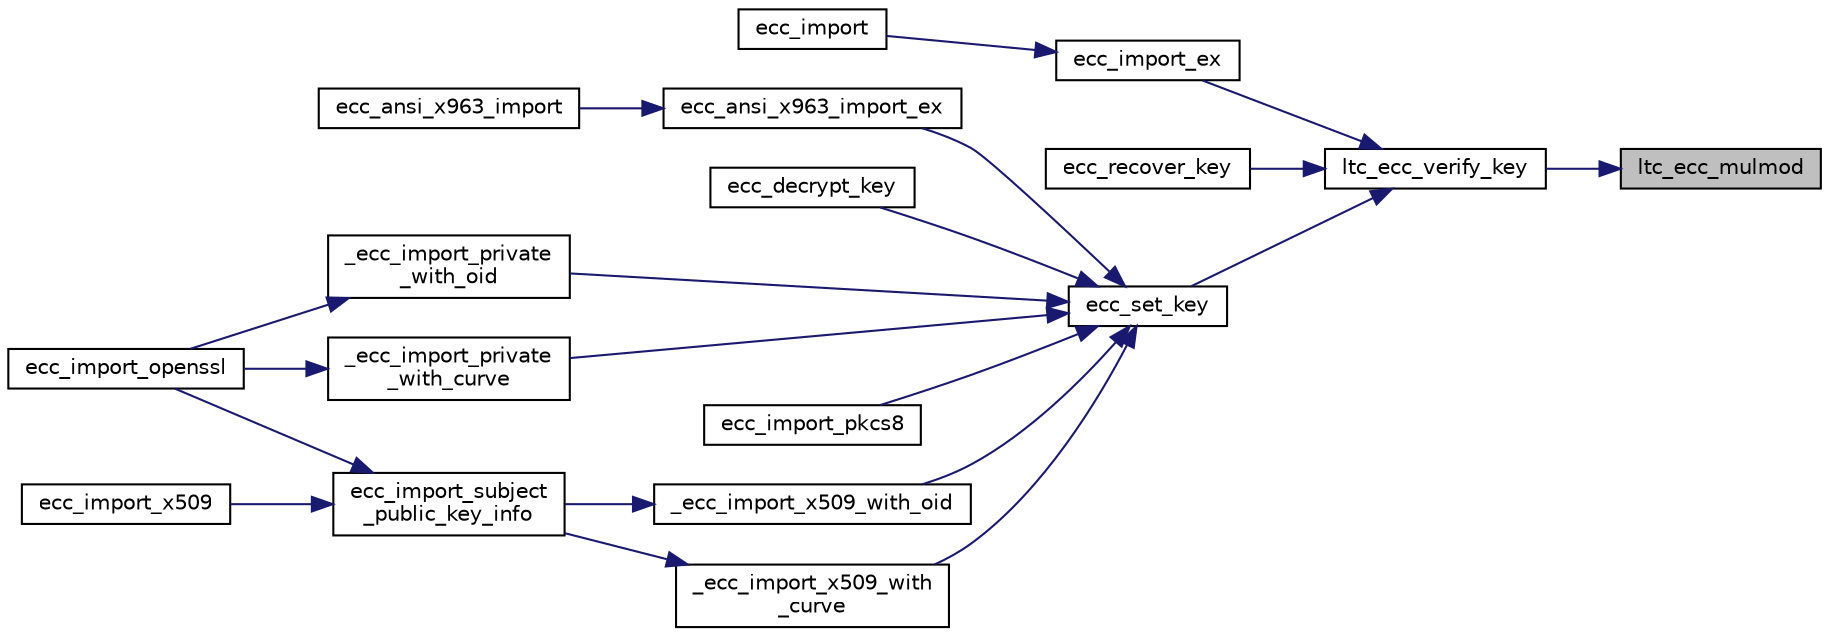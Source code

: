 digraph "ltc_ecc_mulmod"
{
 // LATEX_PDF_SIZE
  edge [fontname="Helvetica",fontsize="10",labelfontname="Helvetica",labelfontsize="10"];
  node [fontname="Helvetica",fontsize="10",shape=record];
  rankdir="RL";
  Node751 [label="ltc_ecc_mulmod",height=0.2,width=0.4,color="black", fillcolor="grey75", style="filled", fontcolor="black",tooltip="Perform a point multiplication (timing resistant)"];
  Node751 -> Node752 [dir="back",color="midnightblue",fontsize="10",style="solid",fontname="Helvetica"];
  Node752 [label="ltc_ecc_verify_key",height=0.2,width=0.4,color="black", fillcolor="white", style="filled",URL="$ltc__ecc__verify__key_8c.html#ac0dfaf009d9b0101291727341a20bb40",tooltip="Verify a key according to ANSI spec."];
  Node752 -> Node753 [dir="back",color="midnightblue",fontsize="10",style="solid",fontname="Helvetica"];
  Node753 [label="ecc_import_ex",height=0.2,width=0.4,color="black", fillcolor="white", style="filled",URL="$ecc__import_8c.html#ab9bceabc3a4d16f6b714325ac383e024",tooltip="Import an ECC key from a binary packet, using user supplied domain params rather than one of the NIST..."];
  Node753 -> Node754 [dir="back",color="midnightblue",fontsize="10",style="solid",fontname="Helvetica"];
  Node754 [label="ecc_import",height=0.2,width=0.4,color="black", fillcolor="white", style="filled",URL="$ecc__import_8c.html#aa2f73e9fe5de2132d2716638e2ff7ca8",tooltip="Import an ECC key from a binary packet."];
  Node752 -> Node755 [dir="back",color="midnightblue",fontsize="10",style="solid",fontname="Helvetica"];
  Node755 [label="ecc_recover_key",height=0.2,width=0.4,color="black", fillcolor="white", style="filled",URL="$ecc__recover__key_8c.html#a42d1c0f03dd10a8ea98836bab2c1e6c6",tooltip="Recover ECC public key from signature and hash."];
  Node752 -> Node756 [dir="back",color="midnightblue",fontsize="10",style="solid",fontname="Helvetica"];
  Node756 [label="ecc_set_key",height=0.2,width=0.4,color="black", fillcolor="white", style="filled",URL="$ecc__set__key_8c.html#ab9df550c0c55f7e0054a82ae98eec1bf",tooltip=" "];
  Node756 -> Node757 [dir="back",color="midnightblue",fontsize="10",style="solid",fontname="Helvetica"];
  Node757 [label="ecc_ansi_x963_import_ex",height=0.2,width=0.4,color="black", fillcolor="white", style="filled",URL="$ecc__ansi__x963__import_8c.html#a5fe5cc4b4d9072dbf3c4d2b6f7f26282",tooltip=" "];
  Node757 -> Node758 [dir="back",color="midnightblue",fontsize="10",style="solid",fontname="Helvetica"];
  Node758 [label="ecc_ansi_x963_import",height=0.2,width=0.4,color="black", fillcolor="white", style="filled",URL="$ecc__ansi__x963__import_8c.html#a83af689aa24cc4abd654f877084e23d5",tooltip="Import an ANSI X9.63 format public key."];
  Node756 -> Node759 [dir="back",color="midnightblue",fontsize="10",style="solid",fontname="Helvetica"];
  Node759 [label="ecc_decrypt_key",height=0.2,width=0.4,color="black", fillcolor="white", style="filled",URL="$ecc__decrypt__key_8c.html#adfbc21632ec24dad838fa0700154a57d",tooltip="Decrypt an ECC encrypted key."];
  Node756 -> Node760 [dir="back",color="midnightblue",fontsize="10",style="solid",fontname="Helvetica"];
  Node760 [label="_ecc_import_private\l_with_oid",height=0.2,width=0.4,color="black", fillcolor="white", style="filled",URL="$ecc__import__openssl_8c.html#a575520694cdd251fbe84b186a1d3d102",tooltip=" "];
  Node760 -> Node761 [dir="back",color="midnightblue",fontsize="10",style="solid",fontname="Helvetica"];
  Node761 [label="ecc_import_openssl",height=0.2,width=0.4,color="black", fillcolor="white", style="filled",URL="$ecc__import__openssl_8c.html#a62e764a9d768652402f730abef32780a",tooltip=" "];
  Node756 -> Node762 [dir="back",color="midnightblue",fontsize="10",style="solid",fontname="Helvetica"];
  Node762 [label="_ecc_import_private\l_with_curve",height=0.2,width=0.4,color="black", fillcolor="white", style="filled",URL="$ecc__import__openssl_8c.html#adcadf3f801ec6d9091ab3d7001e3295e",tooltip=" "];
  Node762 -> Node761 [dir="back",color="midnightblue",fontsize="10",style="solid",fontname="Helvetica"];
  Node756 -> Node763 [dir="back",color="midnightblue",fontsize="10",style="solid",fontname="Helvetica"];
  Node763 [label="ecc_import_pkcs8",height=0.2,width=0.4,color="black", fillcolor="white", style="filled",URL="$ecc__import__pkcs8_8c.html#a0f0e747f119685eee3cc412f4480c52e",tooltip=" "];
  Node756 -> Node764 [dir="back",color="midnightblue",fontsize="10",style="solid",fontname="Helvetica"];
  Node764 [label="_ecc_import_x509_with_oid",height=0.2,width=0.4,color="black", fillcolor="white", style="filled",URL="$ecc__import__x509_8c.html#a95f6b54b054138d6b43afc3876908bad",tooltip=" "];
  Node764 -> Node765 [dir="back",color="midnightblue",fontsize="10",style="solid",fontname="Helvetica"];
  Node765 [label="ecc_import_subject\l_public_key_info",height=0.2,width=0.4,color="black", fillcolor="white", style="filled",URL="$ecc__import__x509_8c.html#a6e24f3e6a3975c4d9e261a6031cab7b5",tooltip=" "];
  Node765 -> Node761 [dir="back",color="midnightblue",fontsize="10",style="solid",fontname="Helvetica"];
  Node765 -> Node766 [dir="back",color="midnightblue",fontsize="10",style="solid",fontname="Helvetica"];
  Node766 [label="ecc_import_x509",height=0.2,width=0.4,color="black", fillcolor="white", style="filled",URL="$ecc__import__x509_8c.html#abd7477bc1144cdfd4f9e2da835eefbf6",tooltip="Import an ECC key from a X.509 certificate."];
  Node756 -> Node767 [dir="back",color="midnightblue",fontsize="10",style="solid",fontname="Helvetica"];
  Node767 [label="_ecc_import_x509_with\l_curve",height=0.2,width=0.4,color="black", fillcolor="white", style="filled",URL="$ecc__import__x509_8c.html#adf48b3ba468c0324055e9413a82d39f5",tooltip=" "];
  Node767 -> Node765 [dir="back",color="midnightblue",fontsize="10",style="solid",fontname="Helvetica"];
}
